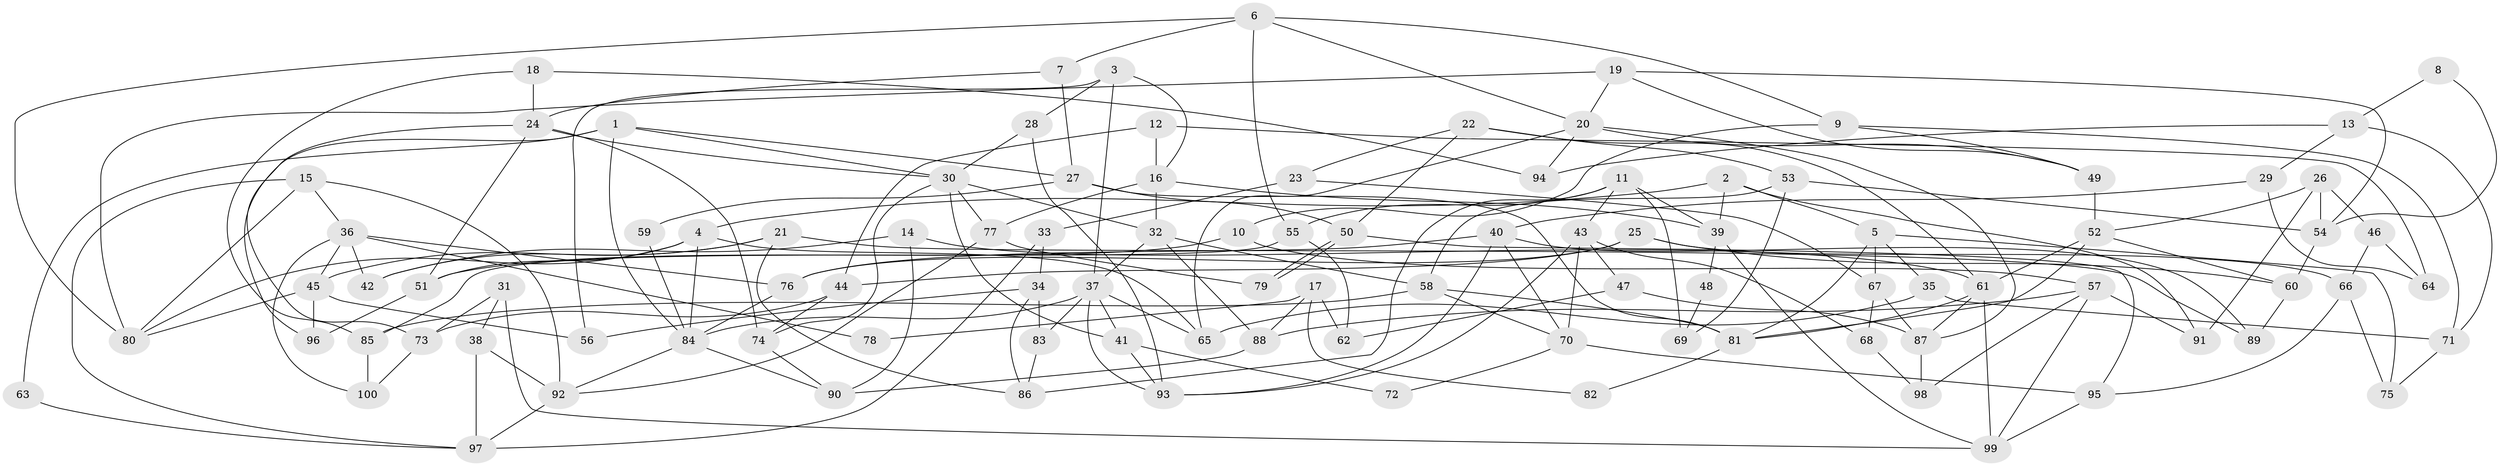 // coarse degree distribution, {5: 0.37142857142857144, 3: 0.22857142857142856, 4: 0.18571428571428572, 7: 0.04285714285714286, 2: 0.08571428571428572, 9: 0.014285714285714285, 6: 0.02857142857142857, 8: 0.02857142857142857, 10: 0.014285714285714285}
// Generated by graph-tools (version 1.1) at 2025/54/03/04/25 21:54:34]
// undirected, 100 vertices, 200 edges
graph export_dot {
graph [start="1"]
  node [color=gray90,style=filled];
  1;
  2;
  3;
  4;
  5;
  6;
  7;
  8;
  9;
  10;
  11;
  12;
  13;
  14;
  15;
  16;
  17;
  18;
  19;
  20;
  21;
  22;
  23;
  24;
  25;
  26;
  27;
  28;
  29;
  30;
  31;
  32;
  33;
  34;
  35;
  36;
  37;
  38;
  39;
  40;
  41;
  42;
  43;
  44;
  45;
  46;
  47;
  48;
  49;
  50;
  51;
  52;
  53;
  54;
  55;
  56;
  57;
  58;
  59;
  60;
  61;
  62;
  63;
  64;
  65;
  66;
  67;
  68;
  69;
  70;
  71;
  72;
  73;
  74;
  75;
  76;
  77;
  78;
  79;
  80;
  81;
  82;
  83;
  84;
  85;
  86;
  87;
  88;
  89;
  90;
  91;
  92;
  93;
  94;
  95;
  96;
  97;
  98;
  99;
  100;
  1 -- 30;
  1 -- 84;
  1 -- 27;
  1 -- 63;
  1 -- 96;
  2 -- 4;
  2 -- 39;
  2 -- 5;
  2 -- 91;
  3 -- 56;
  3 -- 37;
  3 -- 16;
  3 -- 28;
  4 -- 65;
  4 -- 51;
  4 -- 80;
  4 -- 84;
  5 -- 67;
  5 -- 35;
  5 -- 75;
  5 -- 81;
  6 -- 7;
  6 -- 80;
  6 -- 9;
  6 -- 20;
  6 -- 55;
  7 -- 24;
  7 -- 27;
  8 -- 13;
  8 -- 54;
  9 -- 71;
  9 -- 10;
  9 -- 49;
  10 -- 57;
  10 -- 51;
  11 -- 55;
  11 -- 39;
  11 -- 43;
  11 -- 69;
  11 -- 86;
  12 -- 16;
  12 -- 44;
  12 -- 64;
  13 -- 71;
  13 -- 29;
  13 -- 94;
  14 -- 61;
  14 -- 90;
  14 -- 42;
  15 -- 80;
  15 -- 92;
  15 -- 36;
  15 -- 97;
  16 -- 77;
  16 -- 32;
  16 -- 39;
  17 -- 88;
  17 -- 62;
  17 -- 78;
  17 -- 82;
  18 -- 94;
  18 -- 85;
  18 -- 24;
  19 -- 49;
  19 -- 20;
  19 -- 54;
  19 -- 80;
  20 -- 49;
  20 -- 65;
  20 -- 87;
  20 -- 94;
  21 -- 42;
  21 -- 45;
  21 -- 86;
  21 -- 89;
  22 -- 50;
  22 -- 53;
  22 -- 23;
  22 -- 61;
  23 -- 67;
  23 -- 33;
  24 -- 74;
  24 -- 30;
  24 -- 51;
  24 -- 73;
  25 -- 60;
  25 -- 76;
  25 -- 44;
  25 -- 66;
  26 -- 91;
  26 -- 52;
  26 -- 46;
  26 -- 54;
  27 -- 81;
  27 -- 50;
  27 -- 59;
  28 -- 30;
  28 -- 93;
  29 -- 40;
  29 -- 64;
  30 -- 32;
  30 -- 41;
  30 -- 74;
  30 -- 77;
  31 -- 99;
  31 -- 38;
  31 -- 73;
  32 -- 58;
  32 -- 37;
  32 -- 88;
  33 -- 34;
  33 -- 97;
  34 -- 86;
  34 -- 83;
  34 -- 56;
  35 -- 65;
  35 -- 71;
  36 -- 45;
  36 -- 42;
  36 -- 76;
  36 -- 78;
  36 -- 100;
  37 -- 41;
  37 -- 65;
  37 -- 83;
  37 -- 84;
  37 -- 93;
  38 -- 92;
  38 -- 97;
  39 -- 99;
  39 -- 48;
  40 -- 93;
  40 -- 76;
  40 -- 70;
  40 -- 89;
  41 -- 93;
  41 -- 72;
  43 -- 93;
  43 -- 47;
  43 -- 68;
  43 -- 70;
  44 -- 73;
  44 -- 74;
  45 -- 80;
  45 -- 96;
  45 -- 56;
  46 -- 66;
  46 -- 64;
  47 -- 87;
  47 -- 62;
  48 -- 69;
  49 -- 52;
  50 -- 79;
  50 -- 79;
  50 -- 95;
  51 -- 96;
  52 -- 81;
  52 -- 60;
  52 -- 61;
  53 -- 58;
  53 -- 54;
  53 -- 69;
  54 -- 60;
  55 -- 85;
  55 -- 62;
  57 -- 88;
  57 -- 99;
  57 -- 91;
  57 -- 98;
  58 -- 70;
  58 -- 81;
  58 -- 85;
  59 -- 84;
  60 -- 89;
  61 -- 81;
  61 -- 87;
  61 -- 99;
  63 -- 97;
  66 -- 95;
  66 -- 75;
  67 -- 68;
  67 -- 87;
  68 -- 98;
  70 -- 72;
  70 -- 95;
  71 -- 75;
  73 -- 100;
  74 -- 90;
  76 -- 84;
  77 -- 92;
  77 -- 79;
  81 -- 82;
  83 -- 86;
  84 -- 90;
  84 -- 92;
  85 -- 100;
  87 -- 98;
  88 -- 90;
  92 -- 97;
  95 -- 99;
}
